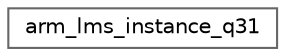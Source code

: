 digraph "Graphical Class Hierarchy"
{
 // LATEX_PDF_SIZE
  bgcolor="transparent";
  edge [fontname=Helvetica,fontsize=10,labelfontname=Helvetica,labelfontsize=10];
  node [fontname=Helvetica,fontsize=10,shape=box,height=0.2,width=0.4];
  rankdir="LR";
  Node0 [id="Node000000",label="arm_lms_instance_q31",height=0.2,width=0.4,color="grey40", fillcolor="white", style="filled",URL="$structarm__lms__instance__q31.html",tooltip="Instance structure for the Q31 LMS filter."];
}
